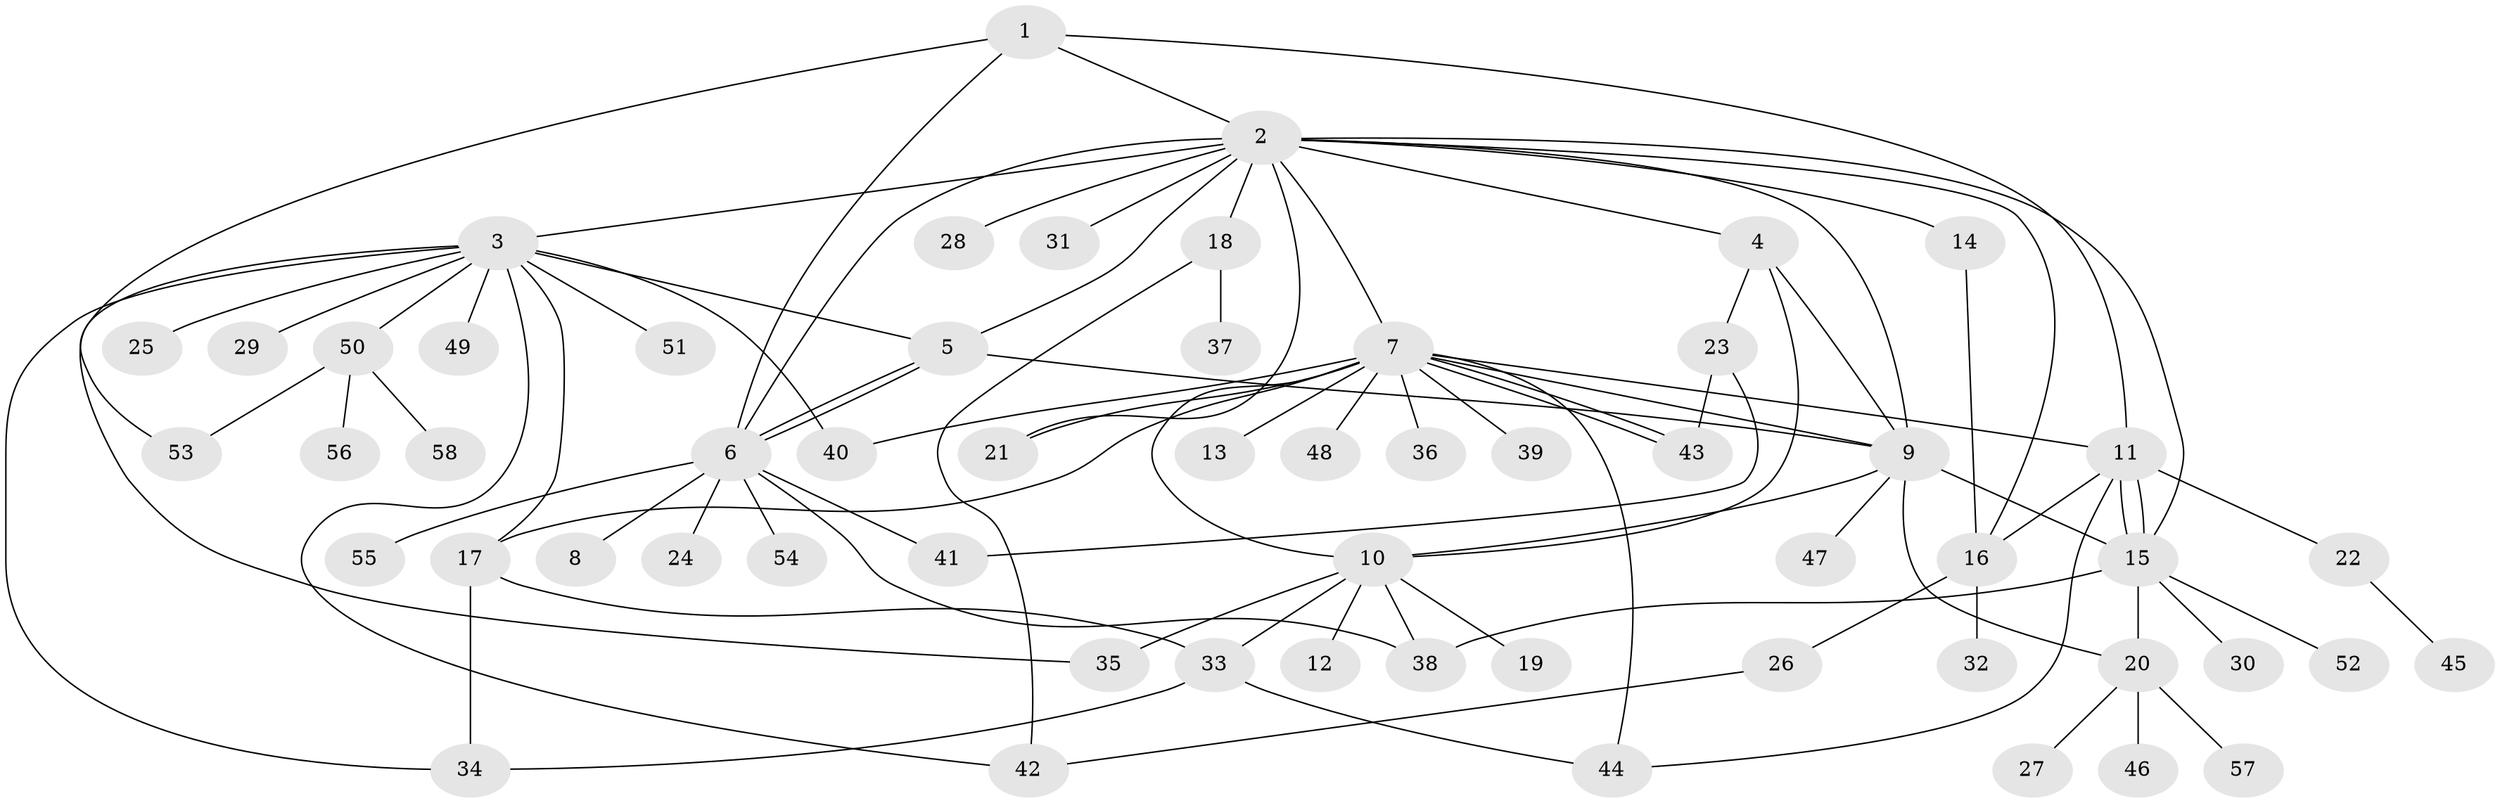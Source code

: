 // Generated by graph-tools (version 1.1) at 2025/49/03/09/25 03:49:48]
// undirected, 58 vertices, 90 edges
graph export_dot {
graph [start="1"]
  node [color=gray90,style=filled];
  1;
  2;
  3;
  4;
  5;
  6;
  7;
  8;
  9;
  10;
  11;
  12;
  13;
  14;
  15;
  16;
  17;
  18;
  19;
  20;
  21;
  22;
  23;
  24;
  25;
  26;
  27;
  28;
  29;
  30;
  31;
  32;
  33;
  34;
  35;
  36;
  37;
  38;
  39;
  40;
  41;
  42;
  43;
  44;
  45;
  46;
  47;
  48;
  49;
  50;
  51;
  52;
  53;
  54;
  55;
  56;
  57;
  58;
  1 -- 2;
  1 -- 6;
  1 -- 11;
  1 -- 53;
  2 -- 3;
  2 -- 4;
  2 -- 5;
  2 -- 6;
  2 -- 7;
  2 -- 9;
  2 -- 14;
  2 -- 15;
  2 -- 16;
  2 -- 18;
  2 -- 21;
  2 -- 28;
  2 -- 31;
  3 -- 5;
  3 -- 17;
  3 -- 25;
  3 -- 29;
  3 -- 34;
  3 -- 35;
  3 -- 40;
  3 -- 42;
  3 -- 49;
  3 -- 50;
  3 -- 51;
  4 -- 9;
  4 -- 10;
  4 -- 23;
  5 -- 6;
  5 -- 6;
  5 -- 9;
  6 -- 8;
  6 -- 24;
  6 -- 38;
  6 -- 41;
  6 -- 54;
  6 -- 55;
  7 -- 9;
  7 -- 10;
  7 -- 11;
  7 -- 13;
  7 -- 17;
  7 -- 21;
  7 -- 36;
  7 -- 39;
  7 -- 40;
  7 -- 43;
  7 -- 43;
  7 -- 44;
  7 -- 48;
  9 -- 10;
  9 -- 15;
  9 -- 20;
  9 -- 47;
  10 -- 12;
  10 -- 19;
  10 -- 33;
  10 -- 35;
  10 -- 38;
  11 -- 15;
  11 -- 15;
  11 -- 16;
  11 -- 22;
  11 -- 44;
  14 -- 16;
  15 -- 20;
  15 -- 30;
  15 -- 38;
  15 -- 52;
  16 -- 26;
  16 -- 32;
  17 -- 33;
  17 -- 34;
  18 -- 37;
  18 -- 42;
  20 -- 27;
  20 -- 46;
  20 -- 57;
  22 -- 45;
  23 -- 41;
  23 -- 43;
  26 -- 42;
  33 -- 34;
  33 -- 44;
  50 -- 53;
  50 -- 56;
  50 -- 58;
}
